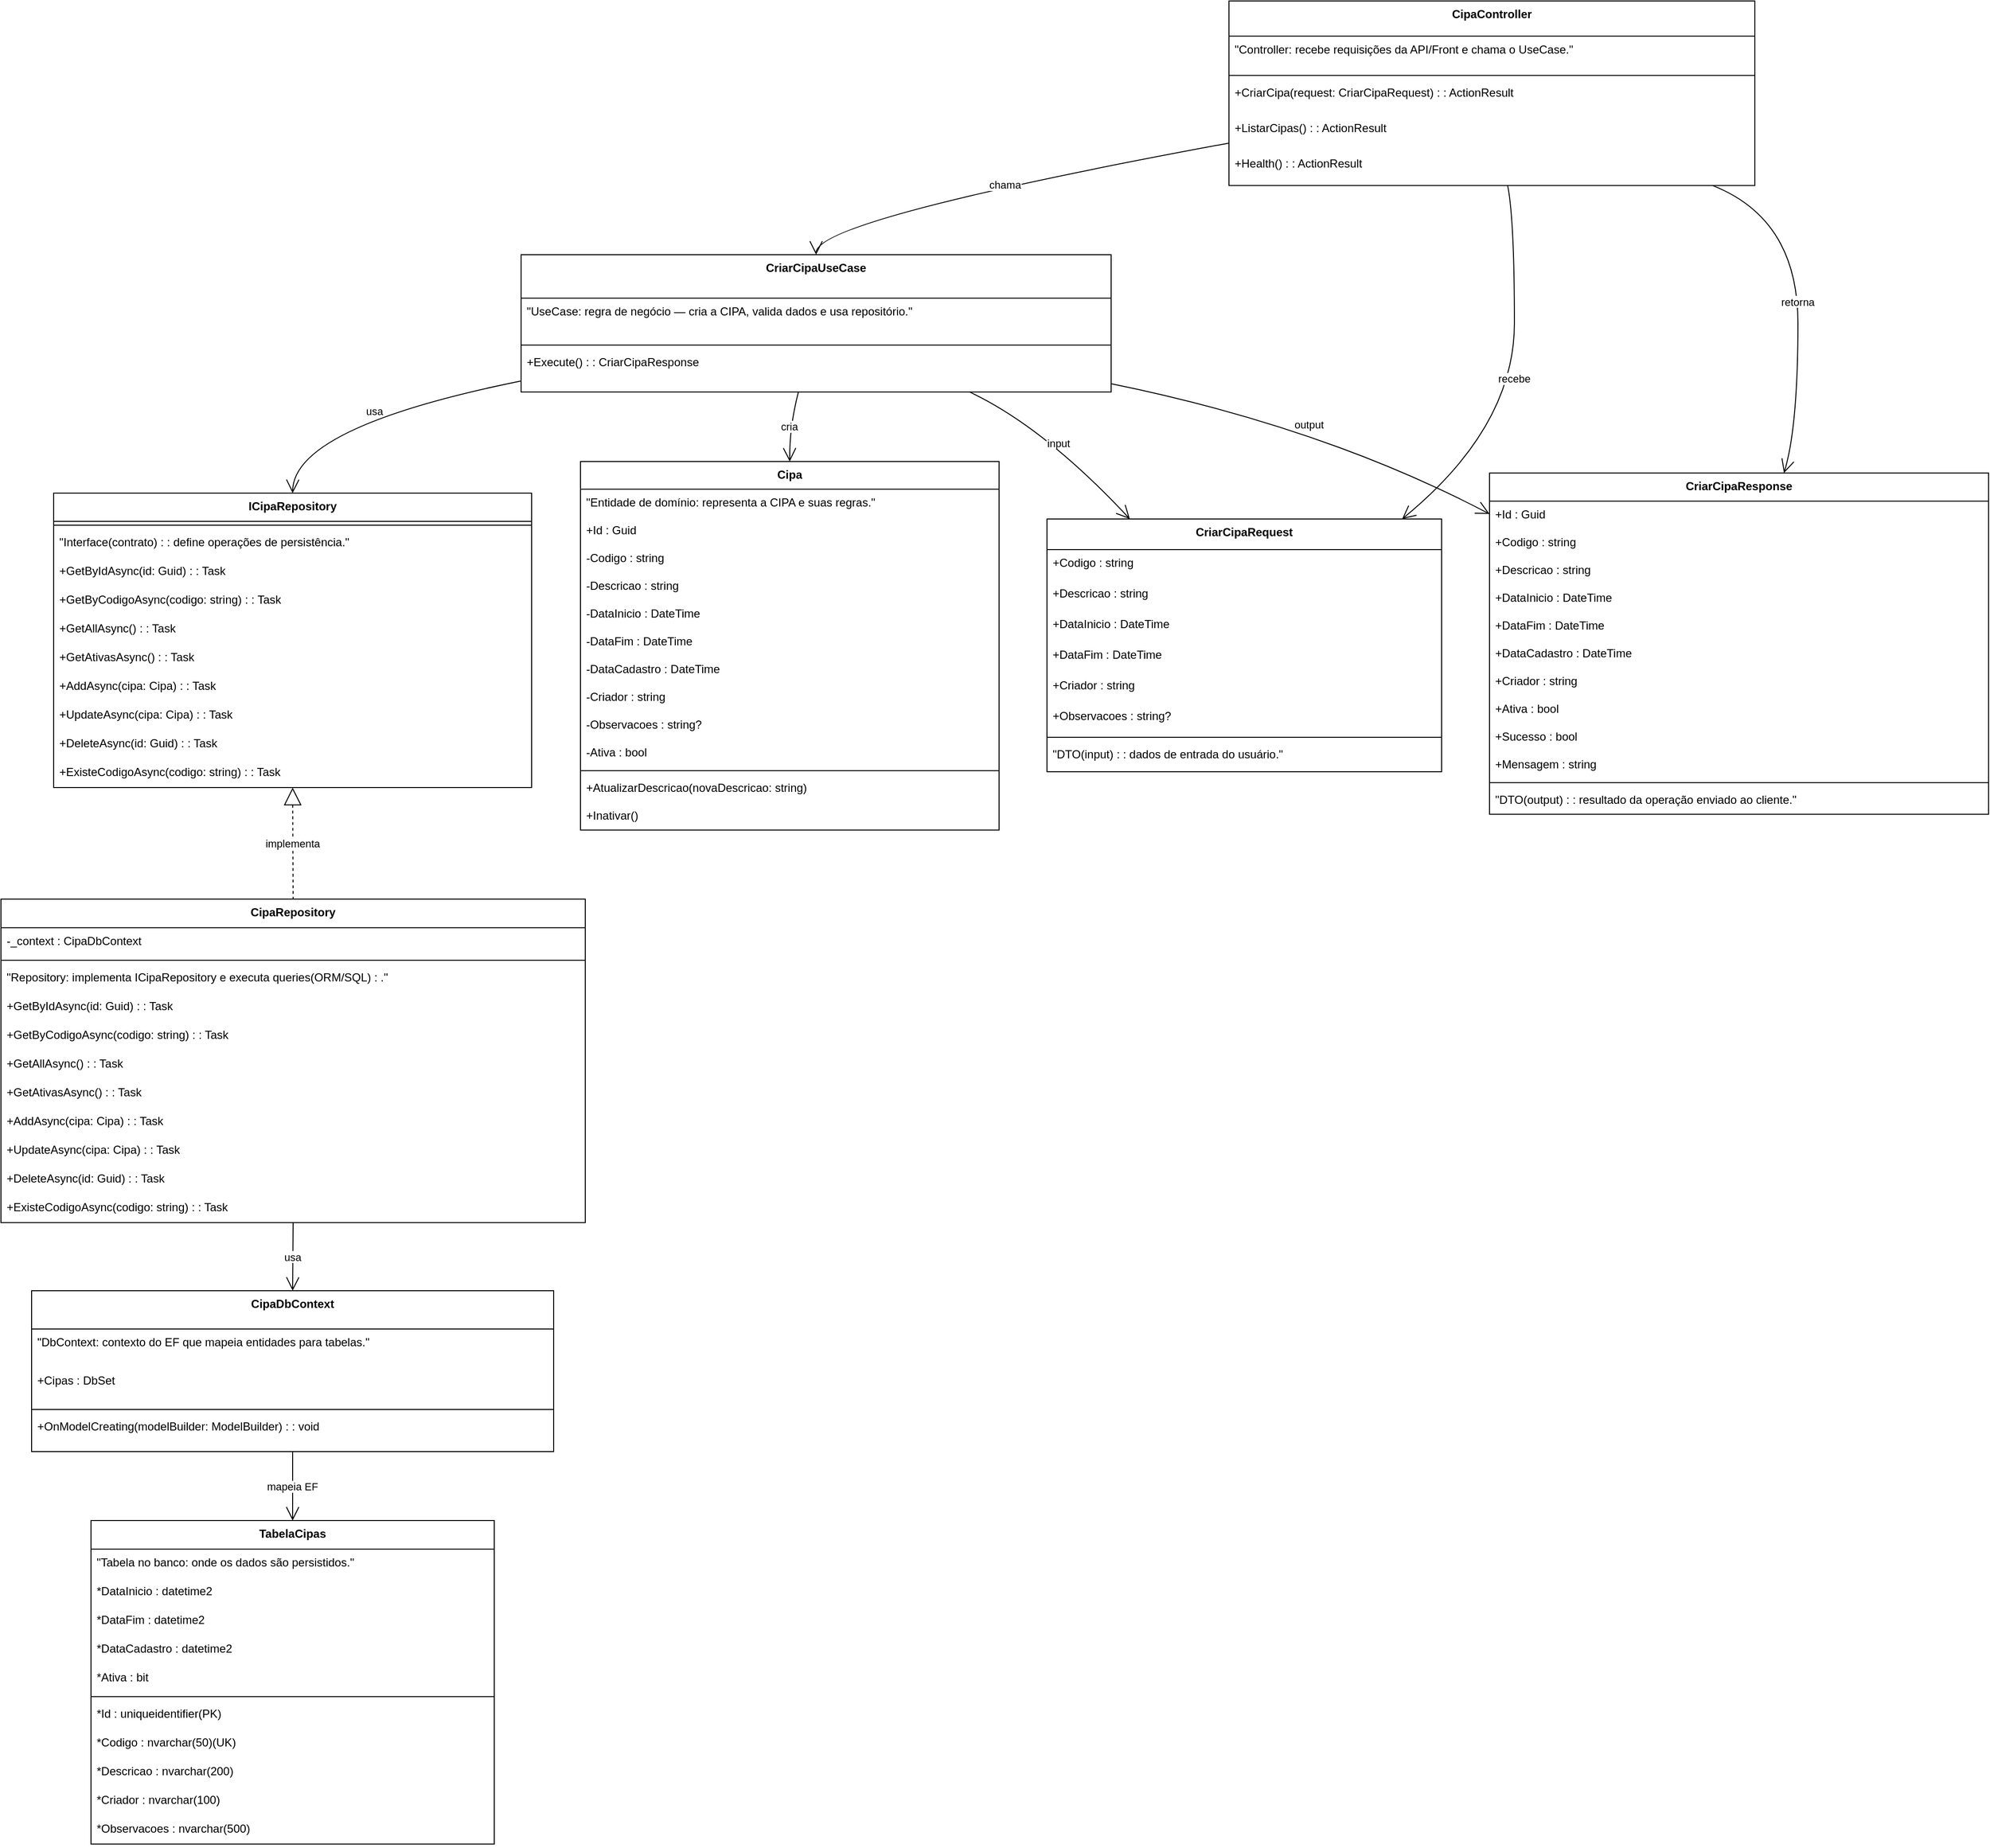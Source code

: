 <mxfile version="28.2.5">
  <diagram name="Página-1" id="Gu9e9nC57M4yH-LepzSg">
    <mxGraphModel dx="2563" dy="1128" grid="1" gridSize="10" guides="1" tooltips="1" connect="1" arrows="1" fold="1" page="1" pageScale="1" pageWidth="827" pageHeight="1169" math="0" shadow="0">
      <root>
        <mxCell id="0" />
        <mxCell id="1" parent="0" />
        <mxCell id="jJwsBlfEbhZt40KhYKH2-1" value="CipaController" style="swimlane;fontStyle=1;align=center;verticalAlign=top;childLayout=stackLayout;horizontal=1;startSize=36.8;horizontalStack=0;resizeParent=1;resizeParentMax=0;resizeLast=0;collapsible=0;marginBottom=0;" parent="1" vertex="1">
          <mxGeometry x="1302" y="20" width="549" height="192.8" as="geometry" />
        </mxCell>
        <mxCell id="jJwsBlfEbhZt40KhYKH2-2" value="&quot;Controller: recebe requisições da API/Front e chama o UseCase.&quot;" style="text;strokeColor=none;fillColor=none;align=left;verticalAlign=top;spacingLeft=4;spacingRight=4;overflow=hidden;rotatable=0;points=[[0,0.5],[1,0.5]];portConstraint=eastwest;" parent="jJwsBlfEbhZt40KhYKH2-1" vertex="1">
          <mxGeometry y="36.8" width="549" height="37" as="geometry" />
        </mxCell>
        <mxCell id="jJwsBlfEbhZt40KhYKH2-3" style="line;strokeWidth=1;fillColor=none;align=left;verticalAlign=middle;spacingTop=-1;spacingLeft=3;spacingRight=3;rotatable=0;labelPosition=right;points=[];portConstraint=eastwest;strokeColor=inherit;" parent="jJwsBlfEbhZt40KhYKH2-1" vertex="1">
          <mxGeometry y="73.8" width="549" height="8" as="geometry" />
        </mxCell>
        <mxCell id="jJwsBlfEbhZt40KhYKH2-4" value="+CriarCipa(request: CriarCipaRequest) : : ActionResult" style="text;strokeColor=none;fillColor=none;align=left;verticalAlign=top;spacingLeft=4;spacingRight=4;overflow=hidden;rotatable=0;points=[[0,0.5],[1,0.5]];portConstraint=eastwest;" parent="jJwsBlfEbhZt40KhYKH2-1" vertex="1">
          <mxGeometry y="81.8" width="549" height="37" as="geometry" />
        </mxCell>
        <mxCell id="jJwsBlfEbhZt40KhYKH2-5" value="+ListarCipas() : : ActionResult" style="text;strokeColor=none;fillColor=none;align=left;verticalAlign=top;spacingLeft=4;spacingRight=4;overflow=hidden;rotatable=0;points=[[0,0.5],[1,0.5]];portConstraint=eastwest;" parent="jJwsBlfEbhZt40KhYKH2-1" vertex="1">
          <mxGeometry y="118.8" width="549" height="37" as="geometry" />
        </mxCell>
        <mxCell id="jJwsBlfEbhZt40KhYKH2-6" value="+Health() : : ActionResult" style="text;strokeColor=none;fillColor=none;align=left;verticalAlign=top;spacingLeft=4;spacingRight=4;overflow=hidden;rotatable=0;points=[[0,0.5],[1,0.5]];portConstraint=eastwest;" parent="jJwsBlfEbhZt40KhYKH2-1" vertex="1">
          <mxGeometry y="155.8" width="549" height="37" as="geometry" />
        </mxCell>
        <mxCell id="jJwsBlfEbhZt40KhYKH2-7" value="CriarCipaUseCase" style="swimlane;fontStyle=1;align=center;verticalAlign=top;childLayout=stackLayout;horizontal=1;startSize=45.333;horizontalStack=0;resizeParent=1;resizeParentMax=0;resizeLast=0;collapsible=0;marginBottom=0;" parent="1" vertex="1">
          <mxGeometry x="563" y="285" width="616" height="143.333" as="geometry" />
        </mxCell>
        <mxCell id="jJwsBlfEbhZt40KhYKH2-8" value="&quot;UseCase: regra de negócio — cria a CIPA, valida dados e usa repositório.&quot;" style="text;strokeColor=none;fillColor=none;align=left;verticalAlign=top;spacingLeft=4;spacingRight=4;overflow=hidden;rotatable=0;points=[[0,0.5],[1,0.5]];portConstraint=eastwest;" parent="jJwsBlfEbhZt40KhYKH2-7" vertex="1">
          <mxGeometry y="45.333" width="616" height="45" as="geometry" />
        </mxCell>
        <mxCell id="jJwsBlfEbhZt40KhYKH2-9" style="line;strokeWidth=1;fillColor=none;align=left;verticalAlign=middle;spacingTop=-1;spacingLeft=3;spacingRight=3;rotatable=0;labelPosition=right;points=[];portConstraint=eastwest;strokeColor=inherit;" parent="jJwsBlfEbhZt40KhYKH2-7" vertex="1">
          <mxGeometry y="90.333" width="616" height="8" as="geometry" />
        </mxCell>
        <mxCell id="jJwsBlfEbhZt40KhYKH2-10" value="+Execute() : : CriarCipaResponse" style="text;strokeColor=none;fillColor=none;align=left;verticalAlign=top;spacingLeft=4;spacingRight=4;overflow=hidden;rotatable=0;points=[[0,0.5],[1,0.5]];portConstraint=eastwest;" parent="jJwsBlfEbhZt40KhYKH2-7" vertex="1">
          <mxGeometry y="98.333" width="616" height="45" as="geometry" />
        </mxCell>
        <mxCell id="jJwsBlfEbhZt40KhYKH2-11" value="CriarCipaRequest" style="swimlane;fontStyle=1;align=center;verticalAlign=top;childLayout=stackLayout;horizontal=1;startSize=32;horizontalStack=0;resizeParent=1;resizeParentMax=0;resizeLast=0;collapsible=0;marginBottom=0;" parent="1" vertex="1">
          <mxGeometry x="1112" y="561" width="412" height="264" as="geometry" />
        </mxCell>
        <mxCell id="jJwsBlfEbhZt40KhYKH2-12" value="+Codigo : string" style="text;strokeColor=none;fillColor=none;align=left;verticalAlign=top;spacingLeft=4;spacingRight=4;overflow=hidden;rotatable=0;points=[[0,0.5],[1,0.5]];portConstraint=eastwest;" parent="jJwsBlfEbhZt40KhYKH2-11" vertex="1">
          <mxGeometry y="32" width="412" height="32" as="geometry" />
        </mxCell>
        <mxCell id="jJwsBlfEbhZt40KhYKH2-13" value="+Descricao : string" style="text;strokeColor=none;fillColor=none;align=left;verticalAlign=top;spacingLeft=4;spacingRight=4;overflow=hidden;rotatable=0;points=[[0,0.5],[1,0.5]];portConstraint=eastwest;" parent="jJwsBlfEbhZt40KhYKH2-11" vertex="1">
          <mxGeometry y="64" width="412" height="32" as="geometry" />
        </mxCell>
        <mxCell id="jJwsBlfEbhZt40KhYKH2-14" value="+DataInicio : DateTime" style="text;strokeColor=none;fillColor=none;align=left;verticalAlign=top;spacingLeft=4;spacingRight=4;overflow=hidden;rotatable=0;points=[[0,0.5],[1,0.5]];portConstraint=eastwest;" parent="jJwsBlfEbhZt40KhYKH2-11" vertex="1">
          <mxGeometry y="96" width="412" height="32" as="geometry" />
        </mxCell>
        <mxCell id="jJwsBlfEbhZt40KhYKH2-15" value="+DataFim : DateTime" style="text;strokeColor=none;fillColor=none;align=left;verticalAlign=top;spacingLeft=4;spacingRight=4;overflow=hidden;rotatable=0;points=[[0,0.5],[1,0.5]];portConstraint=eastwest;" parent="jJwsBlfEbhZt40KhYKH2-11" vertex="1">
          <mxGeometry y="128" width="412" height="32" as="geometry" />
        </mxCell>
        <mxCell id="jJwsBlfEbhZt40KhYKH2-16" value="+Criador : string" style="text;strokeColor=none;fillColor=none;align=left;verticalAlign=top;spacingLeft=4;spacingRight=4;overflow=hidden;rotatable=0;points=[[0,0.5],[1,0.5]];portConstraint=eastwest;" parent="jJwsBlfEbhZt40KhYKH2-11" vertex="1">
          <mxGeometry y="160" width="412" height="32" as="geometry" />
        </mxCell>
        <mxCell id="jJwsBlfEbhZt40KhYKH2-17" value="+Observacoes : string?" style="text;strokeColor=none;fillColor=none;align=left;verticalAlign=top;spacingLeft=4;spacingRight=4;overflow=hidden;rotatable=0;points=[[0,0.5],[1,0.5]];portConstraint=eastwest;" parent="jJwsBlfEbhZt40KhYKH2-11" vertex="1">
          <mxGeometry y="192" width="412" height="32" as="geometry" />
        </mxCell>
        <mxCell id="jJwsBlfEbhZt40KhYKH2-18" style="line;strokeWidth=1;fillColor=none;align=left;verticalAlign=middle;spacingTop=-1;spacingLeft=3;spacingRight=3;rotatable=0;labelPosition=right;points=[];portConstraint=eastwest;strokeColor=inherit;" parent="jJwsBlfEbhZt40KhYKH2-11" vertex="1">
          <mxGeometry y="224" width="412" height="8" as="geometry" />
        </mxCell>
        <mxCell id="jJwsBlfEbhZt40KhYKH2-19" value="&quot;DTO(input) : : dados de entrada do usuário.&quot;" style="text;strokeColor=none;fillColor=none;align=left;verticalAlign=top;spacingLeft=4;spacingRight=4;overflow=hidden;rotatable=0;points=[[0,0.5],[1,0.5]];portConstraint=eastwest;" parent="jJwsBlfEbhZt40KhYKH2-11" vertex="1">
          <mxGeometry y="232" width="412" height="32" as="geometry" />
        </mxCell>
        <mxCell id="jJwsBlfEbhZt40KhYKH2-20" value="CriarCipaResponse" style="swimlane;fontStyle=1;align=center;verticalAlign=top;childLayout=stackLayout;horizontal=1;startSize=29.333;horizontalStack=0;resizeParent=1;resizeParentMax=0;resizeLast=0;collapsible=0;marginBottom=0;" parent="1" vertex="1">
          <mxGeometry x="1574" y="513" width="521" height="356.333" as="geometry" />
        </mxCell>
        <mxCell id="jJwsBlfEbhZt40KhYKH2-21" value="+Id : Guid" style="text;strokeColor=none;fillColor=none;align=left;verticalAlign=top;spacingLeft=4;spacingRight=4;overflow=hidden;rotatable=0;points=[[0,0.5],[1,0.5]];portConstraint=eastwest;" parent="jJwsBlfEbhZt40KhYKH2-20" vertex="1">
          <mxGeometry y="29.333" width="521" height="29" as="geometry" />
        </mxCell>
        <mxCell id="jJwsBlfEbhZt40KhYKH2-22" value="+Codigo : string" style="text;strokeColor=none;fillColor=none;align=left;verticalAlign=top;spacingLeft=4;spacingRight=4;overflow=hidden;rotatable=0;points=[[0,0.5],[1,0.5]];portConstraint=eastwest;" parent="jJwsBlfEbhZt40KhYKH2-20" vertex="1">
          <mxGeometry y="58.333" width="521" height="29" as="geometry" />
        </mxCell>
        <mxCell id="jJwsBlfEbhZt40KhYKH2-23" value="+Descricao : string" style="text;strokeColor=none;fillColor=none;align=left;verticalAlign=top;spacingLeft=4;spacingRight=4;overflow=hidden;rotatable=0;points=[[0,0.5],[1,0.5]];portConstraint=eastwest;" parent="jJwsBlfEbhZt40KhYKH2-20" vertex="1">
          <mxGeometry y="87.333" width="521" height="29" as="geometry" />
        </mxCell>
        <mxCell id="jJwsBlfEbhZt40KhYKH2-24" value="+DataInicio : DateTime" style="text;strokeColor=none;fillColor=none;align=left;verticalAlign=top;spacingLeft=4;spacingRight=4;overflow=hidden;rotatable=0;points=[[0,0.5],[1,0.5]];portConstraint=eastwest;" parent="jJwsBlfEbhZt40KhYKH2-20" vertex="1">
          <mxGeometry y="116.333" width="521" height="29" as="geometry" />
        </mxCell>
        <mxCell id="jJwsBlfEbhZt40KhYKH2-25" value="+DataFim : DateTime" style="text;strokeColor=none;fillColor=none;align=left;verticalAlign=top;spacingLeft=4;spacingRight=4;overflow=hidden;rotatable=0;points=[[0,0.5],[1,0.5]];portConstraint=eastwest;" parent="jJwsBlfEbhZt40KhYKH2-20" vertex="1">
          <mxGeometry y="145.333" width="521" height="29" as="geometry" />
        </mxCell>
        <mxCell id="jJwsBlfEbhZt40KhYKH2-26" value="+DataCadastro : DateTime" style="text;strokeColor=none;fillColor=none;align=left;verticalAlign=top;spacingLeft=4;spacingRight=4;overflow=hidden;rotatable=0;points=[[0,0.5],[1,0.5]];portConstraint=eastwest;" parent="jJwsBlfEbhZt40KhYKH2-20" vertex="1">
          <mxGeometry y="174.333" width="521" height="29" as="geometry" />
        </mxCell>
        <mxCell id="jJwsBlfEbhZt40KhYKH2-27" value="+Criador : string" style="text;strokeColor=none;fillColor=none;align=left;verticalAlign=top;spacingLeft=4;spacingRight=4;overflow=hidden;rotatable=0;points=[[0,0.5],[1,0.5]];portConstraint=eastwest;" parent="jJwsBlfEbhZt40KhYKH2-20" vertex="1">
          <mxGeometry y="203.333" width="521" height="29" as="geometry" />
        </mxCell>
        <mxCell id="jJwsBlfEbhZt40KhYKH2-28" value="+Ativa : bool" style="text;strokeColor=none;fillColor=none;align=left;verticalAlign=top;spacingLeft=4;spacingRight=4;overflow=hidden;rotatable=0;points=[[0,0.5],[1,0.5]];portConstraint=eastwest;" parent="jJwsBlfEbhZt40KhYKH2-20" vertex="1">
          <mxGeometry y="232.333" width="521" height="29" as="geometry" />
        </mxCell>
        <mxCell id="jJwsBlfEbhZt40KhYKH2-29" value="+Sucesso : bool" style="text;strokeColor=none;fillColor=none;align=left;verticalAlign=top;spacingLeft=4;spacingRight=4;overflow=hidden;rotatable=0;points=[[0,0.5],[1,0.5]];portConstraint=eastwest;" parent="jJwsBlfEbhZt40KhYKH2-20" vertex="1">
          <mxGeometry y="261.333" width="521" height="29" as="geometry" />
        </mxCell>
        <mxCell id="jJwsBlfEbhZt40KhYKH2-30" value="+Mensagem : string" style="text;strokeColor=none;fillColor=none;align=left;verticalAlign=top;spacingLeft=4;spacingRight=4;overflow=hidden;rotatable=0;points=[[0,0.5],[1,0.5]];portConstraint=eastwest;" parent="jJwsBlfEbhZt40KhYKH2-20" vertex="1">
          <mxGeometry y="290.333" width="521" height="29" as="geometry" />
        </mxCell>
        <mxCell id="jJwsBlfEbhZt40KhYKH2-31" style="line;strokeWidth=1;fillColor=none;align=left;verticalAlign=middle;spacingTop=-1;spacingLeft=3;spacingRight=3;rotatable=0;labelPosition=right;points=[];portConstraint=eastwest;strokeColor=inherit;" parent="jJwsBlfEbhZt40KhYKH2-20" vertex="1">
          <mxGeometry y="319.333" width="521" height="8" as="geometry" />
        </mxCell>
        <mxCell id="jJwsBlfEbhZt40KhYKH2-32" value="&quot;DTO(output) : : resultado da operação enviado ao cliente.&quot;" style="text;strokeColor=none;fillColor=none;align=left;verticalAlign=top;spacingLeft=4;spacingRight=4;overflow=hidden;rotatable=0;points=[[0,0.5],[1,0.5]];portConstraint=eastwest;" parent="jJwsBlfEbhZt40KhYKH2-20" vertex="1">
          <mxGeometry y="327.333" width="521" height="29" as="geometry" />
        </mxCell>
        <mxCell id="jJwsBlfEbhZt40KhYKH2-33" value="Cipa" style="swimlane;fontStyle=1;align=center;verticalAlign=top;childLayout=stackLayout;horizontal=1;startSize=28.923;horizontalStack=0;resizeParent=1;resizeParentMax=0;resizeLast=0;collapsible=0;marginBottom=0;" parent="1" vertex="1">
          <mxGeometry x="625" y="501" width="437" height="384.923" as="geometry" />
        </mxCell>
        <mxCell id="jJwsBlfEbhZt40KhYKH2-34" value="&quot;Entidade de domínio: representa a CIPA e suas regras.&quot;" style="text;strokeColor=none;fillColor=none;align=left;verticalAlign=top;spacingLeft=4;spacingRight=4;overflow=hidden;rotatable=0;points=[[0,0.5],[1,0.5]];portConstraint=eastwest;" parent="jJwsBlfEbhZt40KhYKH2-33" vertex="1">
          <mxGeometry y="28.923" width="437" height="29" as="geometry" />
        </mxCell>
        <mxCell id="jJwsBlfEbhZt40KhYKH2-35" value="+Id : Guid" style="text;strokeColor=none;fillColor=none;align=left;verticalAlign=top;spacingLeft=4;spacingRight=4;overflow=hidden;rotatable=0;points=[[0,0.5],[1,0.5]];portConstraint=eastwest;" parent="jJwsBlfEbhZt40KhYKH2-33" vertex="1">
          <mxGeometry y="57.923" width="437" height="29" as="geometry" />
        </mxCell>
        <mxCell id="jJwsBlfEbhZt40KhYKH2-36" value="-Codigo : string" style="text;strokeColor=none;fillColor=none;align=left;verticalAlign=top;spacingLeft=4;spacingRight=4;overflow=hidden;rotatable=0;points=[[0,0.5],[1,0.5]];portConstraint=eastwest;" parent="jJwsBlfEbhZt40KhYKH2-33" vertex="1">
          <mxGeometry y="86.923" width="437" height="29" as="geometry" />
        </mxCell>
        <mxCell id="jJwsBlfEbhZt40KhYKH2-37" value="-Descricao : string" style="text;strokeColor=none;fillColor=none;align=left;verticalAlign=top;spacingLeft=4;spacingRight=4;overflow=hidden;rotatable=0;points=[[0,0.5],[1,0.5]];portConstraint=eastwest;" parent="jJwsBlfEbhZt40KhYKH2-33" vertex="1">
          <mxGeometry y="115.923" width="437" height="29" as="geometry" />
        </mxCell>
        <mxCell id="jJwsBlfEbhZt40KhYKH2-38" value="-DataInicio : DateTime" style="text;strokeColor=none;fillColor=none;align=left;verticalAlign=top;spacingLeft=4;spacingRight=4;overflow=hidden;rotatable=0;points=[[0,0.5],[1,0.5]];portConstraint=eastwest;" parent="jJwsBlfEbhZt40KhYKH2-33" vertex="1">
          <mxGeometry y="144.923" width="437" height="29" as="geometry" />
        </mxCell>
        <mxCell id="jJwsBlfEbhZt40KhYKH2-39" value="-DataFim : DateTime" style="text;strokeColor=none;fillColor=none;align=left;verticalAlign=top;spacingLeft=4;spacingRight=4;overflow=hidden;rotatable=0;points=[[0,0.5],[1,0.5]];portConstraint=eastwest;" parent="jJwsBlfEbhZt40KhYKH2-33" vertex="1">
          <mxGeometry y="173.923" width="437" height="29" as="geometry" />
        </mxCell>
        <mxCell id="jJwsBlfEbhZt40KhYKH2-40" value="-DataCadastro : DateTime" style="text;strokeColor=none;fillColor=none;align=left;verticalAlign=top;spacingLeft=4;spacingRight=4;overflow=hidden;rotatable=0;points=[[0,0.5],[1,0.5]];portConstraint=eastwest;" parent="jJwsBlfEbhZt40KhYKH2-33" vertex="1">
          <mxGeometry y="202.923" width="437" height="29" as="geometry" />
        </mxCell>
        <mxCell id="jJwsBlfEbhZt40KhYKH2-41" value="-Criador : string" style="text;strokeColor=none;fillColor=none;align=left;verticalAlign=top;spacingLeft=4;spacingRight=4;overflow=hidden;rotatable=0;points=[[0,0.5],[1,0.5]];portConstraint=eastwest;" parent="jJwsBlfEbhZt40KhYKH2-33" vertex="1">
          <mxGeometry y="231.923" width="437" height="29" as="geometry" />
        </mxCell>
        <mxCell id="jJwsBlfEbhZt40KhYKH2-42" value="-Observacoes : string?" style="text;strokeColor=none;fillColor=none;align=left;verticalAlign=top;spacingLeft=4;spacingRight=4;overflow=hidden;rotatable=0;points=[[0,0.5],[1,0.5]];portConstraint=eastwest;" parent="jJwsBlfEbhZt40KhYKH2-33" vertex="1">
          <mxGeometry y="260.923" width="437" height="29" as="geometry" />
        </mxCell>
        <mxCell id="jJwsBlfEbhZt40KhYKH2-43" value="-Ativa : bool" style="text;strokeColor=none;fillColor=none;align=left;verticalAlign=top;spacingLeft=4;spacingRight=4;overflow=hidden;rotatable=0;points=[[0,0.5],[1,0.5]];portConstraint=eastwest;" parent="jJwsBlfEbhZt40KhYKH2-33" vertex="1">
          <mxGeometry y="289.923" width="437" height="29" as="geometry" />
        </mxCell>
        <mxCell id="jJwsBlfEbhZt40KhYKH2-44" style="line;strokeWidth=1;fillColor=none;align=left;verticalAlign=middle;spacingTop=-1;spacingLeft=3;spacingRight=3;rotatable=0;labelPosition=right;points=[];portConstraint=eastwest;strokeColor=inherit;" parent="jJwsBlfEbhZt40KhYKH2-33" vertex="1">
          <mxGeometry y="318.923" width="437" height="8" as="geometry" />
        </mxCell>
        <mxCell id="jJwsBlfEbhZt40KhYKH2-45" value="+AtualizarDescricao(novaDescricao: string)" style="text;strokeColor=none;fillColor=none;align=left;verticalAlign=top;spacingLeft=4;spacingRight=4;overflow=hidden;rotatable=0;points=[[0,0.5],[1,0.5]];portConstraint=eastwest;" parent="jJwsBlfEbhZt40KhYKH2-33" vertex="1">
          <mxGeometry y="326.923" width="437" height="29" as="geometry" />
        </mxCell>
        <mxCell id="jJwsBlfEbhZt40KhYKH2-46" value="+Inativar()" style="text;strokeColor=none;fillColor=none;align=left;verticalAlign=top;spacingLeft=4;spacingRight=4;overflow=hidden;rotatable=0;points=[[0,0.5],[1,0.5]];portConstraint=eastwest;" parent="jJwsBlfEbhZt40KhYKH2-33" vertex="1">
          <mxGeometry y="355.923" width="437" height="29" as="geometry" />
        </mxCell>
        <mxCell id="jJwsBlfEbhZt40KhYKH2-47" value="ICipaRepository" style="swimlane;fontStyle=1;align=center;verticalAlign=top;childLayout=stackLayout;horizontal=1;startSize=29.524;horizontalStack=0;resizeParent=1;resizeParentMax=0;resizeLast=0;collapsible=0;marginBottom=0;" parent="1" vertex="1">
          <mxGeometry x="75" y="534" width="499" height="307.524" as="geometry" />
        </mxCell>
        <mxCell id="jJwsBlfEbhZt40KhYKH2-48" style="line;strokeWidth=1;fillColor=none;align=left;verticalAlign=middle;spacingTop=-1;spacingLeft=3;spacingRight=3;rotatable=0;labelPosition=right;points=[];portConstraint=eastwest;strokeColor=inherit;" parent="jJwsBlfEbhZt40KhYKH2-47" vertex="1">
          <mxGeometry y="29.524" width="499" height="8" as="geometry" />
        </mxCell>
        <mxCell id="jJwsBlfEbhZt40KhYKH2-49" value="&quot;Interface(contrato) : : define operações de persistência.&quot;" style="text;strokeColor=none;fillColor=none;align=left;verticalAlign=top;spacingLeft=4;spacingRight=4;overflow=hidden;rotatable=0;points=[[0,0.5],[1,0.5]];portConstraint=eastwest;" parent="jJwsBlfEbhZt40KhYKH2-47" vertex="1">
          <mxGeometry y="37.524" width="499" height="30" as="geometry" />
        </mxCell>
        <mxCell id="jJwsBlfEbhZt40KhYKH2-50" value="+GetByIdAsync(id: Guid) : : Task" style="text;strokeColor=none;fillColor=none;align=left;verticalAlign=top;spacingLeft=4;spacingRight=4;overflow=hidden;rotatable=0;points=[[0,0.5],[1,0.5]];portConstraint=eastwest;" parent="jJwsBlfEbhZt40KhYKH2-47" vertex="1">
          <mxGeometry y="67.524" width="499" height="30" as="geometry" />
        </mxCell>
        <mxCell id="jJwsBlfEbhZt40KhYKH2-51" value="+GetByCodigoAsync(codigo: string) : : Task" style="text;strokeColor=none;fillColor=none;align=left;verticalAlign=top;spacingLeft=4;spacingRight=4;overflow=hidden;rotatable=0;points=[[0,0.5],[1,0.5]];portConstraint=eastwest;" parent="jJwsBlfEbhZt40KhYKH2-47" vertex="1">
          <mxGeometry y="97.524" width="499" height="30" as="geometry" />
        </mxCell>
        <mxCell id="jJwsBlfEbhZt40KhYKH2-52" value="+GetAllAsync() : : Task" style="text;strokeColor=none;fillColor=none;align=left;verticalAlign=top;spacingLeft=4;spacingRight=4;overflow=hidden;rotatable=0;points=[[0,0.5],[1,0.5]];portConstraint=eastwest;" parent="jJwsBlfEbhZt40KhYKH2-47" vertex="1">
          <mxGeometry y="127.524" width="499" height="30" as="geometry" />
        </mxCell>
        <mxCell id="jJwsBlfEbhZt40KhYKH2-53" value="+GetAtivasAsync() : : Task" style="text;strokeColor=none;fillColor=none;align=left;verticalAlign=top;spacingLeft=4;spacingRight=4;overflow=hidden;rotatable=0;points=[[0,0.5],[1,0.5]];portConstraint=eastwest;" parent="jJwsBlfEbhZt40KhYKH2-47" vertex="1">
          <mxGeometry y="157.524" width="499" height="30" as="geometry" />
        </mxCell>
        <mxCell id="jJwsBlfEbhZt40KhYKH2-54" value="+AddAsync(cipa: Cipa) : : Task" style="text;strokeColor=none;fillColor=none;align=left;verticalAlign=top;spacingLeft=4;spacingRight=4;overflow=hidden;rotatable=0;points=[[0,0.5],[1,0.5]];portConstraint=eastwest;" parent="jJwsBlfEbhZt40KhYKH2-47" vertex="1">
          <mxGeometry y="187.524" width="499" height="30" as="geometry" />
        </mxCell>
        <mxCell id="jJwsBlfEbhZt40KhYKH2-55" value="+UpdateAsync(cipa: Cipa) : : Task" style="text;strokeColor=none;fillColor=none;align=left;verticalAlign=top;spacingLeft=4;spacingRight=4;overflow=hidden;rotatable=0;points=[[0,0.5],[1,0.5]];portConstraint=eastwest;" parent="jJwsBlfEbhZt40KhYKH2-47" vertex="1">
          <mxGeometry y="217.524" width="499" height="30" as="geometry" />
        </mxCell>
        <mxCell id="jJwsBlfEbhZt40KhYKH2-56" value="+DeleteAsync(id: Guid) : : Task" style="text;strokeColor=none;fillColor=none;align=left;verticalAlign=top;spacingLeft=4;spacingRight=4;overflow=hidden;rotatable=0;points=[[0,0.5],[1,0.5]];portConstraint=eastwest;" parent="jJwsBlfEbhZt40KhYKH2-47" vertex="1">
          <mxGeometry y="247.524" width="499" height="30" as="geometry" />
        </mxCell>
        <mxCell id="jJwsBlfEbhZt40KhYKH2-57" value="+ExisteCodigoAsync(codigo: string) : : Task" style="text;strokeColor=none;fillColor=none;align=left;verticalAlign=top;spacingLeft=4;spacingRight=4;overflow=hidden;rotatable=0;points=[[0,0.5],[1,0.5]];portConstraint=eastwest;" parent="jJwsBlfEbhZt40KhYKH2-47" vertex="1">
          <mxGeometry y="277.524" width="499" height="30" as="geometry" />
        </mxCell>
        <mxCell id="jJwsBlfEbhZt40KhYKH2-58" value="CipaRepository" style="swimlane;fontStyle=1;align=center;verticalAlign=top;childLayout=stackLayout;horizontal=1;startSize=29.818;horizontalStack=0;resizeParent=1;resizeParentMax=0;resizeLast=0;collapsible=0;marginBottom=0;" parent="1" vertex="1">
          <mxGeometry x="20" y="958" width="610" height="337.818" as="geometry" />
        </mxCell>
        <mxCell id="jJwsBlfEbhZt40KhYKH2-59" value="-_context : CipaDbContext" style="text;strokeColor=none;fillColor=none;align=left;verticalAlign=top;spacingLeft=4;spacingRight=4;overflow=hidden;rotatable=0;points=[[0,0.5],[1,0.5]];portConstraint=eastwest;" parent="jJwsBlfEbhZt40KhYKH2-58" vertex="1">
          <mxGeometry y="29.818" width="610" height="30" as="geometry" />
        </mxCell>
        <mxCell id="jJwsBlfEbhZt40KhYKH2-60" style="line;strokeWidth=1;fillColor=none;align=left;verticalAlign=middle;spacingTop=-1;spacingLeft=3;spacingRight=3;rotatable=0;labelPosition=right;points=[];portConstraint=eastwest;strokeColor=inherit;" parent="jJwsBlfEbhZt40KhYKH2-58" vertex="1">
          <mxGeometry y="59.818" width="610" height="8" as="geometry" />
        </mxCell>
        <mxCell id="jJwsBlfEbhZt40KhYKH2-61" value="&quot;Repository: implementa ICipaRepository e executa queries(ORM/SQL) : .&quot;" style="text;strokeColor=none;fillColor=none;align=left;verticalAlign=top;spacingLeft=4;spacingRight=4;overflow=hidden;rotatable=0;points=[[0,0.5],[1,0.5]];portConstraint=eastwest;" parent="jJwsBlfEbhZt40KhYKH2-58" vertex="1">
          <mxGeometry y="67.818" width="610" height="30" as="geometry" />
        </mxCell>
        <mxCell id="jJwsBlfEbhZt40KhYKH2-62" value="+GetByIdAsync(id: Guid) : : Task" style="text;strokeColor=none;fillColor=none;align=left;verticalAlign=top;spacingLeft=4;spacingRight=4;overflow=hidden;rotatable=0;points=[[0,0.5],[1,0.5]];portConstraint=eastwest;" parent="jJwsBlfEbhZt40KhYKH2-58" vertex="1">
          <mxGeometry y="97.818" width="610" height="30" as="geometry" />
        </mxCell>
        <mxCell id="jJwsBlfEbhZt40KhYKH2-63" value="+GetByCodigoAsync(codigo: string) : : Task" style="text;strokeColor=none;fillColor=none;align=left;verticalAlign=top;spacingLeft=4;spacingRight=4;overflow=hidden;rotatable=0;points=[[0,0.5],[1,0.5]];portConstraint=eastwest;" parent="jJwsBlfEbhZt40KhYKH2-58" vertex="1">
          <mxGeometry y="127.818" width="610" height="30" as="geometry" />
        </mxCell>
        <mxCell id="jJwsBlfEbhZt40KhYKH2-64" value="+GetAllAsync() : : Task" style="text;strokeColor=none;fillColor=none;align=left;verticalAlign=top;spacingLeft=4;spacingRight=4;overflow=hidden;rotatable=0;points=[[0,0.5],[1,0.5]];portConstraint=eastwest;" parent="jJwsBlfEbhZt40KhYKH2-58" vertex="1">
          <mxGeometry y="157.818" width="610" height="30" as="geometry" />
        </mxCell>
        <mxCell id="jJwsBlfEbhZt40KhYKH2-65" value="+GetAtivasAsync() : : Task" style="text;strokeColor=none;fillColor=none;align=left;verticalAlign=top;spacingLeft=4;spacingRight=4;overflow=hidden;rotatable=0;points=[[0,0.5],[1,0.5]];portConstraint=eastwest;" parent="jJwsBlfEbhZt40KhYKH2-58" vertex="1">
          <mxGeometry y="187.818" width="610" height="30" as="geometry" />
        </mxCell>
        <mxCell id="jJwsBlfEbhZt40KhYKH2-66" value="+AddAsync(cipa: Cipa) : : Task" style="text;strokeColor=none;fillColor=none;align=left;verticalAlign=top;spacingLeft=4;spacingRight=4;overflow=hidden;rotatable=0;points=[[0,0.5],[1,0.5]];portConstraint=eastwest;" parent="jJwsBlfEbhZt40KhYKH2-58" vertex="1">
          <mxGeometry y="217.818" width="610" height="30" as="geometry" />
        </mxCell>
        <mxCell id="jJwsBlfEbhZt40KhYKH2-67" value="+UpdateAsync(cipa: Cipa) : : Task" style="text;strokeColor=none;fillColor=none;align=left;verticalAlign=top;spacingLeft=4;spacingRight=4;overflow=hidden;rotatable=0;points=[[0,0.5],[1,0.5]];portConstraint=eastwest;" parent="jJwsBlfEbhZt40KhYKH2-58" vertex="1">
          <mxGeometry y="247.818" width="610" height="30" as="geometry" />
        </mxCell>
        <mxCell id="jJwsBlfEbhZt40KhYKH2-68" value="+DeleteAsync(id: Guid) : : Task" style="text;strokeColor=none;fillColor=none;align=left;verticalAlign=top;spacingLeft=4;spacingRight=4;overflow=hidden;rotatable=0;points=[[0,0.5],[1,0.5]];portConstraint=eastwest;" parent="jJwsBlfEbhZt40KhYKH2-58" vertex="1">
          <mxGeometry y="277.818" width="610" height="30" as="geometry" />
        </mxCell>
        <mxCell id="jJwsBlfEbhZt40KhYKH2-69" value="+ExisteCodigoAsync(codigo: string) : : Task" style="text;strokeColor=none;fillColor=none;align=left;verticalAlign=top;spacingLeft=4;spacingRight=4;overflow=hidden;rotatable=0;points=[[0,0.5],[1,0.5]];portConstraint=eastwest;" parent="jJwsBlfEbhZt40KhYKH2-58" vertex="1">
          <mxGeometry y="307.818" width="610" height="30" as="geometry" />
        </mxCell>
        <mxCell id="jJwsBlfEbhZt40KhYKH2-70" value="CipaDbContext" style="swimlane;fontStyle=1;align=center;verticalAlign=top;childLayout=stackLayout;horizontal=1;startSize=40;horizontalStack=0;resizeParent=1;resizeParentMax=0;resizeLast=0;collapsible=0;marginBottom=0;" parent="1" vertex="1">
          <mxGeometry x="52" y="1367" width="545" height="168" as="geometry" />
        </mxCell>
        <mxCell id="jJwsBlfEbhZt40KhYKH2-71" value="&quot;DbContext: contexto do EF que mapeia entidades para tabelas.&quot;" style="text;strokeColor=none;fillColor=none;align=left;verticalAlign=top;spacingLeft=4;spacingRight=4;overflow=hidden;rotatable=0;points=[[0,0.5],[1,0.5]];portConstraint=eastwest;" parent="jJwsBlfEbhZt40KhYKH2-70" vertex="1">
          <mxGeometry y="40" width="545" height="40" as="geometry" />
        </mxCell>
        <mxCell id="jJwsBlfEbhZt40KhYKH2-72" value="+Cipas : DbSet" style="text;strokeColor=none;fillColor=none;align=left;verticalAlign=top;spacingLeft=4;spacingRight=4;overflow=hidden;rotatable=0;points=[[0,0.5],[1,0.5]];portConstraint=eastwest;" parent="jJwsBlfEbhZt40KhYKH2-70" vertex="1">
          <mxGeometry y="80" width="545" height="40" as="geometry" />
        </mxCell>
        <mxCell id="jJwsBlfEbhZt40KhYKH2-73" style="line;strokeWidth=1;fillColor=none;align=left;verticalAlign=middle;spacingTop=-1;spacingLeft=3;spacingRight=3;rotatable=0;labelPosition=right;points=[];portConstraint=eastwest;strokeColor=inherit;" parent="jJwsBlfEbhZt40KhYKH2-70" vertex="1">
          <mxGeometry y="120" width="545" height="8" as="geometry" />
        </mxCell>
        <mxCell id="jJwsBlfEbhZt40KhYKH2-74" value="+OnModelCreating(modelBuilder: ModelBuilder) : : void" style="text;strokeColor=none;fillColor=none;align=left;verticalAlign=top;spacingLeft=4;spacingRight=4;overflow=hidden;rotatable=0;points=[[0,0.5],[1,0.5]];portConstraint=eastwest;" parent="jJwsBlfEbhZt40KhYKH2-70" vertex="1">
          <mxGeometry y="128" width="545" height="40" as="geometry" />
        </mxCell>
        <mxCell id="jJwsBlfEbhZt40KhYKH2-75" value="TabelaCipas" style="swimlane;fontStyle=1;align=center;verticalAlign=top;childLayout=stackLayout;horizontal=1;startSize=29.818;horizontalStack=0;resizeParent=1;resizeParentMax=0;resizeLast=0;collapsible=0;marginBottom=0;" parent="1" vertex="1">
          <mxGeometry x="114" y="1607" width="421" height="337.818" as="geometry" />
        </mxCell>
        <mxCell id="jJwsBlfEbhZt40KhYKH2-76" value="&quot;Tabela no banco: onde os dados são persistidos.&quot;" style="text;strokeColor=none;fillColor=none;align=left;verticalAlign=top;spacingLeft=4;spacingRight=4;overflow=hidden;rotatable=0;points=[[0,0.5],[1,0.5]];portConstraint=eastwest;" parent="jJwsBlfEbhZt40KhYKH2-75" vertex="1">
          <mxGeometry y="29.818" width="421" height="30" as="geometry" />
        </mxCell>
        <mxCell id="jJwsBlfEbhZt40KhYKH2-77" value="*DataInicio : datetime2" style="text;strokeColor=none;fillColor=none;align=left;verticalAlign=top;spacingLeft=4;spacingRight=4;overflow=hidden;rotatable=0;points=[[0,0.5],[1,0.5]];portConstraint=eastwest;" parent="jJwsBlfEbhZt40KhYKH2-75" vertex="1">
          <mxGeometry y="59.818" width="421" height="30" as="geometry" />
        </mxCell>
        <mxCell id="jJwsBlfEbhZt40KhYKH2-78" value="*DataFim : datetime2" style="text;strokeColor=none;fillColor=none;align=left;verticalAlign=top;spacingLeft=4;spacingRight=4;overflow=hidden;rotatable=0;points=[[0,0.5],[1,0.5]];portConstraint=eastwest;" parent="jJwsBlfEbhZt40KhYKH2-75" vertex="1">
          <mxGeometry y="89.818" width="421" height="30" as="geometry" />
        </mxCell>
        <mxCell id="jJwsBlfEbhZt40KhYKH2-79" value="*DataCadastro : datetime2" style="text;strokeColor=none;fillColor=none;align=left;verticalAlign=top;spacingLeft=4;spacingRight=4;overflow=hidden;rotatable=0;points=[[0,0.5],[1,0.5]];portConstraint=eastwest;" parent="jJwsBlfEbhZt40KhYKH2-75" vertex="1">
          <mxGeometry y="119.818" width="421" height="30" as="geometry" />
        </mxCell>
        <mxCell id="jJwsBlfEbhZt40KhYKH2-80" value="*Ativa : bit" style="text;strokeColor=none;fillColor=none;align=left;verticalAlign=top;spacingLeft=4;spacingRight=4;overflow=hidden;rotatable=0;points=[[0,0.5],[1,0.5]];portConstraint=eastwest;" parent="jJwsBlfEbhZt40KhYKH2-75" vertex="1">
          <mxGeometry y="149.818" width="421" height="30" as="geometry" />
        </mxCell>
        <mxCell id="jJwsBlfEbhZt40KhYKH2-81" style="line;strokeWidth=1;fillColor=none;align=left;verticalAlign=middle;spacingTop=-1;spacingLeft=3;spacingRight=3;rotatable=0;labelPosition=right;points=[];portConstraint=eastwest;strokeColor=inherit;" parent="jJwsBlfEbhZt40KhYKH2-75" vertex="1">
          <mxGeometry y="179.818" width="421" height="8" as="geometry" />
        </mxCell>
        <mxCell id="jJwsBlfEbhZt40KhYKH2-82" value="*Id : uniqueidentifier(PK)" style="text;strokeColor=none;fillColor=none;align=left;verticalAlign=top;spacingLeft=4;spacingRight=4;overflow=hidden;rotatable=0;points=[[0,0.5],[1,0.5]];portConstraint=eastwest;" parent="jJwsBlfEbhZt40KhYKH2-75" vertex="1">
          <mxGeometry y="187.818" width="421" height="30" as="geometry" />
        </mxCell>
        <mxCell id="jJwsBlfEbhZt40KhYKH2-83" value="*Codigo : nvarchar(50)(UK)" style="text;strokeColor=none;fillColor=none;align=left;verticalAlign=top;spacingLeft=4;spacingRight=4;overflow=hidden;rotatable=0;points=[[0,0.5],[1,0.5]];portConstraint=eastwest;" parent="jJwsBlfEbhZt40KhYKH2-75" vertex="1">
          <mxGeometry y="217.818" width="421" height="30" as="geometry" />
        </mxCell>
        <mxCell id="jJwsBlfEbhZt40KhYKH2-84" value="*Descricao : nvarchar(200)" style="text;strokeColor=none;fillColor=none;align=left;verticalAlign=top;spacingLeft=4;spacingRight=4;overflow=hidden;rotatable=0;points=[[0,0.5],[1,0.5]];portConstraint=eastwest;" parent="jJwsBlfEbhZt40KhYKH2-75" vertex="1">
          <mxGeometry y="247.818" width="421" height="30" as="geometry" />
        </mxCell>
        <mxCell id="jJwsBlfEbhZt40KhYKH2-85" value="*Criador : nvarchar(100)" style="text;strokeColor=none;fillColor=none;align=left;verticalAlign=top;spacingLeft=4;spacingRight=4;overflow=hidden;rotatable=0;points=[[0,0.5],[1,0.5]];portConstraint=eastwest;" parent="jJwsBlfEbhZt40KhYKH2-75" vertex="1">
          <mxGeometry y="277.818" width="421" height="30" as="geometry" />
        </mxCell>
        <mxCell id="jJwsBlfEbhZt40KhYKH2-86" value="*Observacoes : nvarchar(500)" style="text;strokeColor=none;fillColor=none;align=left;verticalAlign=top;spacingLeft=4;spacingRight=4;overflow=hidden;rotatable=0;points=[[0,0.5],[1,0.5]];portConstraint=eastwest;" parent="jJwsBlfEbhZt40KhYKH2-75" vertex="1">
          <mxGeometry y="307.818" width="421" height="30" as="geometry" />
        </mxCell>
        <mxCell id="jJwsBlfEbhZt40KhYKH2-87" value="chama" style="curved=1;startArrow=none;endArrow=open;endSize=12;exitX=0;exitY=0.77;entryX=0.5;entryY=0;rounded=0;" parent="1" source="jJwsBlfEbhZt40KhYKH2-1" target="jJwsBlfEbhZt40KhYKH2-7" edge="1">
          <mxGeometry relative="1" as="geometry">
            <Array as="points">
              <mxPoint x="871" y="248" />
            </Array>
          </mxGeometry>
        </mxCell>
        <mxCell id="jJwsBlfEbhZt40KhYKH2-88" value="usa" style="curved=1;startArrow=none;endArrow=open;endSize=12;exitX=0;exitY=0.92;entryX=0.5;entryY=0;rounded=0;" parent="1" source="jJwsBlfEbhZt40KhYKH2-7" target="jJwsBlfEbhZt40KhYKH2-47" edge="1">
          <mxGeometry relative="1" as="geometry">
            <Array as="points">
              <mxPoint x="325" y="465" />
            </Array>
          </mxGeometry>
        </mxCell>
        <mxCell id="jJwsBlfEbhZt40KhYKH2-89" value="cria" style="curved=1;startArrow=none;endArrow=open;endSize=12;exitX=0.47;exitY=1;entryX=0.5;entryY=0;rounded=0;" parent="1" source="jJwsBlfEbhZt40KhYKH2-7" target="jJwsBlfEbhZt40KhYKH2-33" edge="1">
          <mxGeometry relative="1" as="geometry">
            <Array as="points">
              <mxPoint x="843" y="465" />
            </Array>
          </mxGeometry>
        </mxCell>
        <mxCell id="jJwsBlfEbhZt40KhYKH2-90" value="implementa" style="curved=1;dashed=1;startArrow=block;startSize=16;startFill=0;endArrow=none;exitX=0.5;exitY=1;entryX=0.5;entryY=0;rounded=0;" parent="1" source="jJwsBlfEbhZt40KhYKH2-47" target="jJwsBlfEbhZt40KhYKH2-58" edge="1">
          <mxGeometry relative="1" as="geometry">
            <Array as="points" />
          </mxGeometry>
        </mxCell>
        <mxCell id="jJwsBlfEbhZt40KhYKH2-91" value="usa" style="curved=1;startArrow=none;endArrow=open;endSize=12;exitX=0.5;exitY=1;entryX=0.5;entryY=0;rounded=0;" parent="1" source="jJwsBlfEbhZt40KhYKH2-58" target="jJwsBlfEbhZt40KhYKH2-70" edge="1">
          <mxGeometry relative="1" as="geometry">
            <Array as="points" />
          </mxGeometry>
        </mxCell>
        <mxCell id="jJwsBlfEbhZt40KhYKH2-92" value="mapeia EF" style="curved=1;startArrow=none;endArrow=open;endSize=12;exitX=0.5;exitY=1;entryX=0.5;entryY=0;rounded=0;" parent="1" source="jJwsBlfEbhZt40KhYKH2-70" target="jJwsBlfEbhZt40KhYKH2-75" edge="1">
          <mxGeometry relative="1" as="geometry">
            <Array as="points" />
          </mxGeometry>
        </mxCell>
        <mxCell id="jJwsBlfEbhZt40KhYKH2-93" value="input" style="curved=1;startArrow=none;endArrow=open;endSize=12;exitX=0.76;exitY=1;entryX=0.21;entryY=0;rounded=0;" parent="1" source="jJwsBlfEbhZt40KhYKH2-7" target="jJwsBlfEbhZt40KhYKH2-11" edge="1">
          <mxGeometry relative="1" as="geometry">
            <Array as="points">
              <mxPoint x="1109" y="465" />
            </Array>
          </mxGeometry>
        </mxCell>
        <mxCell id="jJwsBlfEbhZt40KhYKH2-94" value="output" style="curved=1;startArrow=none;endArrow=open;endSize=12;exitX=1;exitY=0.94;entryX=0;entryY=0.12;rounded=0;" parent="1" source="jJwsBlfEbhZt40KhYKH2-7" target="jJwsBlfEbhZt40KhYKH2-20" edge="1">
          <mxGeometry relative="1" as="geometry">
            <Array as="points">
              <mxPoint x="1401" y="465" />
            </Array>
          </mxGeometry>
        </mxCell>
        <mxCell id="jJwsBlfEbhZt40KhYKH2-95" value="recebe" style="curved=1;startArrow=none;endArrow=open;endSize=12;exitX=0.53;exitY=1;entryX=0.9;entryY=0;rounded=0;" parent="1" source="jJwsBlfEbhZt40KhYKH2-1" target="jJwsBlfEbhZt40KhYKH2-11" edge="1">
          <mxGeometry relative="1" as="geometry">
            <Array as="points">
              <mxPoint x="1600" y="248" />
              <mxPoint x="1600" y="465" />
            </Array>
          </mxGeometry>
        </mxCell>
        <mxCell id="jJwsBlfEbhZt40KhYKH2-96" value="retorna" style="curved=1;startArrow=none;endArrow=open;endSize=12;exitX=0.92;exitY=1;entryX=0.59;entryY=0;rounded=0;" parent="1" source="jJwsBlfEbhZt40KhYKH2-1" target="jJwsBlfEbhZt40KhYKH2-20" edge="1">
          <mxGeometry relative="1" as="geometry">
            <Array as="points">
              <mxPoint x="1896" y="248" />
              <mxPoint x="1896" y="465" />
            </Array>
          </mxGeometry>
        </mxCell>
      </root>
    </mxGraphModel>
  </diagram>
</mxfile>

